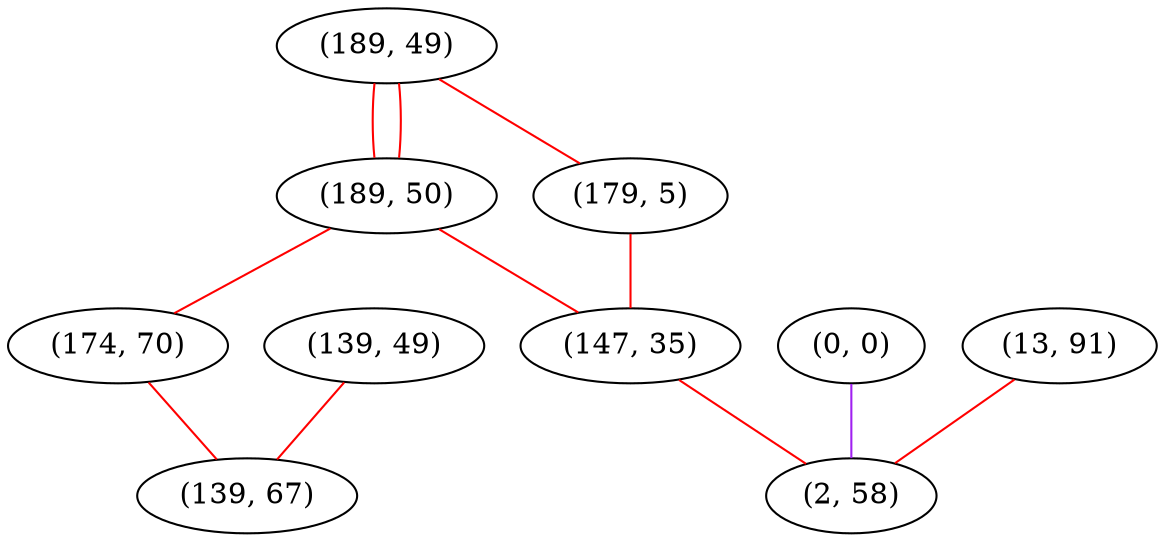 graph "" {
"(189, 49)";
"(139, 49)";
"(189, 50)";
"(174, 70)";
"(179, 5)";
"(0, 0)";
"(147, 35)";
"(139, 67)";
"(13, 91)";
"(2, 58)";
"(189, 49)" -- "(189, 50)"  [color=red, key=0, weight=1];
"(189, 49)" -- "(189, 50)"  [color=red, key=1, weight=1];
"(189, 49)" -- "(179, 5)"  [color=red, key=0, weight=1];
"(139, 49)" -- "(139, 67)"  [color=red, key=0, weight=1];
"(189, 50)" -- "(147, 35)"  [color=red, key=0, weight=1];
"(189, 50)" -- "(174, 70)"  [color=red, key=0, weight=1];
"(174, 70)" -- "(139, 67)"  [color=red, key=0, weight=1];
"(179, 5)" -- "(147, 35)"  [color=red, key=0, weight=1];
"(0, 0)" -- "(2, 58)"  [color=purple, key=0, weight=4];
"(147, 35)" -- "(2, 58)"  [color=red, key=0, weight=1];
"(13, 91)" -- "(2, 58)"  [color=red, key=0, weight=1];
}
